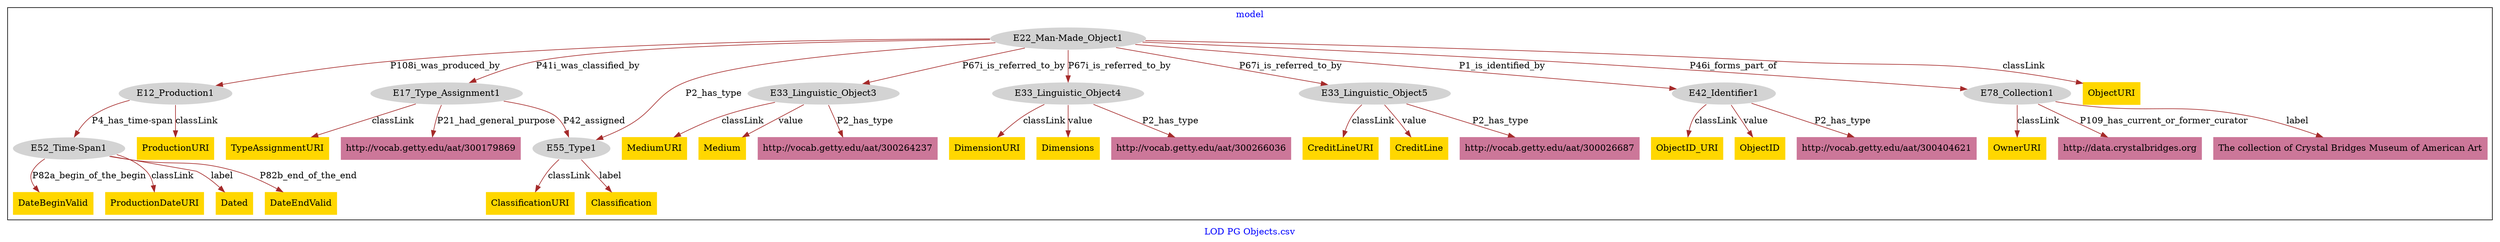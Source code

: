 digraph n0 {
fontcolor="blue"
remincross="true"
label="LOD PG Objects.csv"
subgraph cluster {
label="model"
n2[style="filled",color="white",fillcolor="lightgray",label="E12_Production1"];
n3[style="filled",color="white",fillcolor="lightgray",label="E52_Time-Span1"];
n4[style="filled",color="white",fillcolor="lightgray",label="E17_Type_Assignment1"];
n5[style="filled",color="white",fillcolor="lightgray",label="E55_Type1"];
n6[style="filled",color="white",fillcolor="lightgray",label="E22_Man-Made_Object1"];
n7[style="filled",color="white",fillcolor="lightgray",label="E33_Linguistic_Object3"];
n8[style="filled",color="white",fillcolor="lightgray",label="E33_Linguistic_Object4"];
n9[style="filled",color="white",fillcolor="lightgray",label="E33_Linguistic_Object5"];
n10[style="filled",color="white",fillcolor="lightgray",label="E42_Identifier1"];
n11[style="filled",color="white",fillcolor="lightgray",label="E78_Collection1"];
n12[shape="plaintext",style="filled",fillcolor="gold",label="ObjectURI"];
n13[shape="plaintext",style="filled",fillcolor="gold",label="CreditLineURI"];
n14[shape="plaintext",style="filled",fillcolor="gold",label="MediumURI"];
n15[shape="plaintext",style="filled",fillcolor="gold",label="ClassificationURI"];
n16[shape="plaintext",style="filled",fillcolor="gold",label="DimensionURI"];
n17[shape="plaintext",style="filled",fillcolor="gold",label="DateBeginValid"];
n18[shape="plaintext",style="filled",fillcolor="gold",label="ObjectID_URI"];
n19[shape="plaintext",style="filled",fillcolor="gold",label="ProductionDateURI"];
n20[shape="plaintext",style="filled",fillcolor="gold",label="Dated"];
n21[shape="plaintext",style="filled",fillcolor="gold",label="ObjectID"];
n22[shape="plaintext",style="filled",fillcolor="gold",label="Dimensions"];
n23[shape="plaintext",style="filled",fillcolor="gold",label="Medium"];
n24[shape="plaintext",style="filled",fillcolor="gold",label="OwnerURI"];
n25[shape="plaintext",style="filled",fillcolor="gold",label="TypeAssignmentURI"];
n26[shape="plaintext",style="filled",fillcolor="gold",label="DateEndValid"];
n27[shape="plaintext",style="filled",fillcolor="gold",label="Classification"];
n28[shape="plaintext",style="filled",fillcolor="gold",label="CreditLine"];
n29[shape="plaintext",style="filled",fillcolor="gold",label="ProductionURI"];
n30[shape="plaintext",style="filled",fillcolor="#CC7799",label="http://vocab.getty.edu/aat/300026687"];
n31[shape="plaintext",style="filled",fillcolor="#CC7799",label="http://vocab.getty.edu/aat/300264237"];
n32[shape="plaintext",style="filled",fillcolor="#CC7799",label="http://data.crystalbridges.org"];
n33[shape="plaintext",style="filled",fillcolor="#CC7799",label="The collection of Crystal Bridges Museum of American Art"];
n34[shape="plaintext",style="filled",fillcolor="#CC7799",label="http://vocab.getty.edu/aat/300404621"];
n35[shape="plaintext",style="filled",fillcolor="#CC7799",label="http://vocab.getty.edu/aat/300179869"];
n36[shape="plaintext",style="filled",fillcolor="#CC7799",label="http://vocab.getty.edu/aat/300266036"];
}
n2 -> n3[color="brown",fontcolor="black",label="P4_has_time-span"]
n4 -> n5[color="brown",fontcolor="black",label="P42_assigned"]
n6 -> n2[color="brown",fontcolor="black",label="P108i_was_produced_by"]
n6 -> n4[color="brown",fontcolor="black",label="P41i_was_classified_by"]
n6 -> n7[color="brown",fontcolor="black",label="P67i_is_referred_to_by"]
n6 -> n8[color="brown",fontcolor="black",label="P67i_is_referred_to_by"]
n6 -> n9[color="brown",fontcolor="black",label="P67i_is_referred_to_by"]
n6 -> n10[color="brown",fontcolor="black",label="P1_is_identified_by"]
n6 -> n11[color="brown",fontcolor="black",label="P46i_forms_part_of"]
n6 -> n12[color="brown",fontcolor="black",label="classLink"]
n9 -> n13[color="brown",fontcolor="black",label="classLink"]
n7 -> n14[color="brown",fontcolor="black",label="classLink"]
n5 -> n15[color="brown",fontcolor="black",label="classLink"]
n8 -> n16[color="brown",fontcolor="black",label="classLink"]
n3 -> n17[color="brown",fontcolor="black",label="P82a_begin_of_the_begin"]
n10 -> n18[color="brown",fontcolor="black",label="classLink"]
n3 -> n19[color="brown",fontcolor="black",label="classLink"]
n3 -> n20[color="brown",fontcolor="black",label="label"]
n10 -> n21[color="brown",fontcolor="black",label="value"]
n8 -> n22[color="brown",fontcolor="black",label="value"]
n7 -> n23[color="brown",fontcolor="black",label="value"]
n11 -> n24[color="brown",fontcolor="black",label="classLink"]
n4 -> n25[color="brown",fontcolor="black",label="classLink"]
n3 -> n26[color="brown",fontcolor="black",label="P82b_end_of_the_end"]
n5 -> n27[color="brown",fontcolor="black",label="label"]
n9 -> n28[color="brown",fontcolor="black",label="value"]
n2 -> n29[color="brown",fontcolor="black",label="classLink"]
n9 -> n30[color="brown",fontcolor="black",label="P2_has_type"]
n6 -> n5[color="brown",fontcolor="black",label="P2_has_type"]
n7 -> n31[color="brown",fontcolor="black",label="P2_has_type"]
n11 -> n32[color="brown",fontcolor="black",label="P109_has_current_or_former_curator"]
n11 -> n33[color="brown",fontcolor="black",label="label"]
n10 -> n34[color="brown",fontcolor="black",label="P2_has_type"]
n4 -> n35[color="brown",fontcolor="black",label="P21_had_general_purpose"]
n8 -> n36[color="brown",fontcolor="black",label="P2_has_type"]
}
